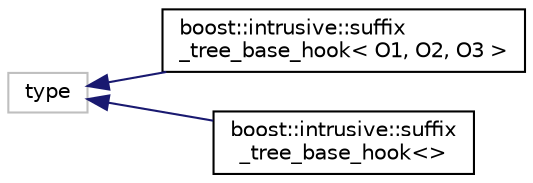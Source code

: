 digraph "Graphical Class Hierarchy"
{
  edge [fontname="Helvetica",fontsize="10",labelfontname="Helvetica",labelfontsize="10"];
  node [fontname="Helvetica",fontsize="10",shape=record];
  rankdir="LR";
  Node22 [label="type",height=0.2,width=0.4,color="grey75", fillcolor="white", style="filled"];
  Node22 -> Node0 [dir="back",color="midnightblue",fontsize="10",style="solid",fontname="Helvetica"];
  Node0 [label="boost::intrusive::suffix\l_tree_base_hook\< O1, O2, O3 \>",height=0.2,width=0.4,color="black", fillcolor="white", style="filled",URL="$classboost_1_1intrusive_1_1suffix__tree__base__hook.html"];
  Node22 -> Node24 [dir="back",color="midnightblue",fontsize="10",style="solid",fontname="Helvetica"];
  Node24 [label="boost::intrusive::suffix\l_tree_base_hook\<\>",height=0.2,width=0.4,color="black", fillcolor="white", style="filled",URL="$classboost_1_1intrusive_1_1suffix__tree__base__hook.html"];
}
